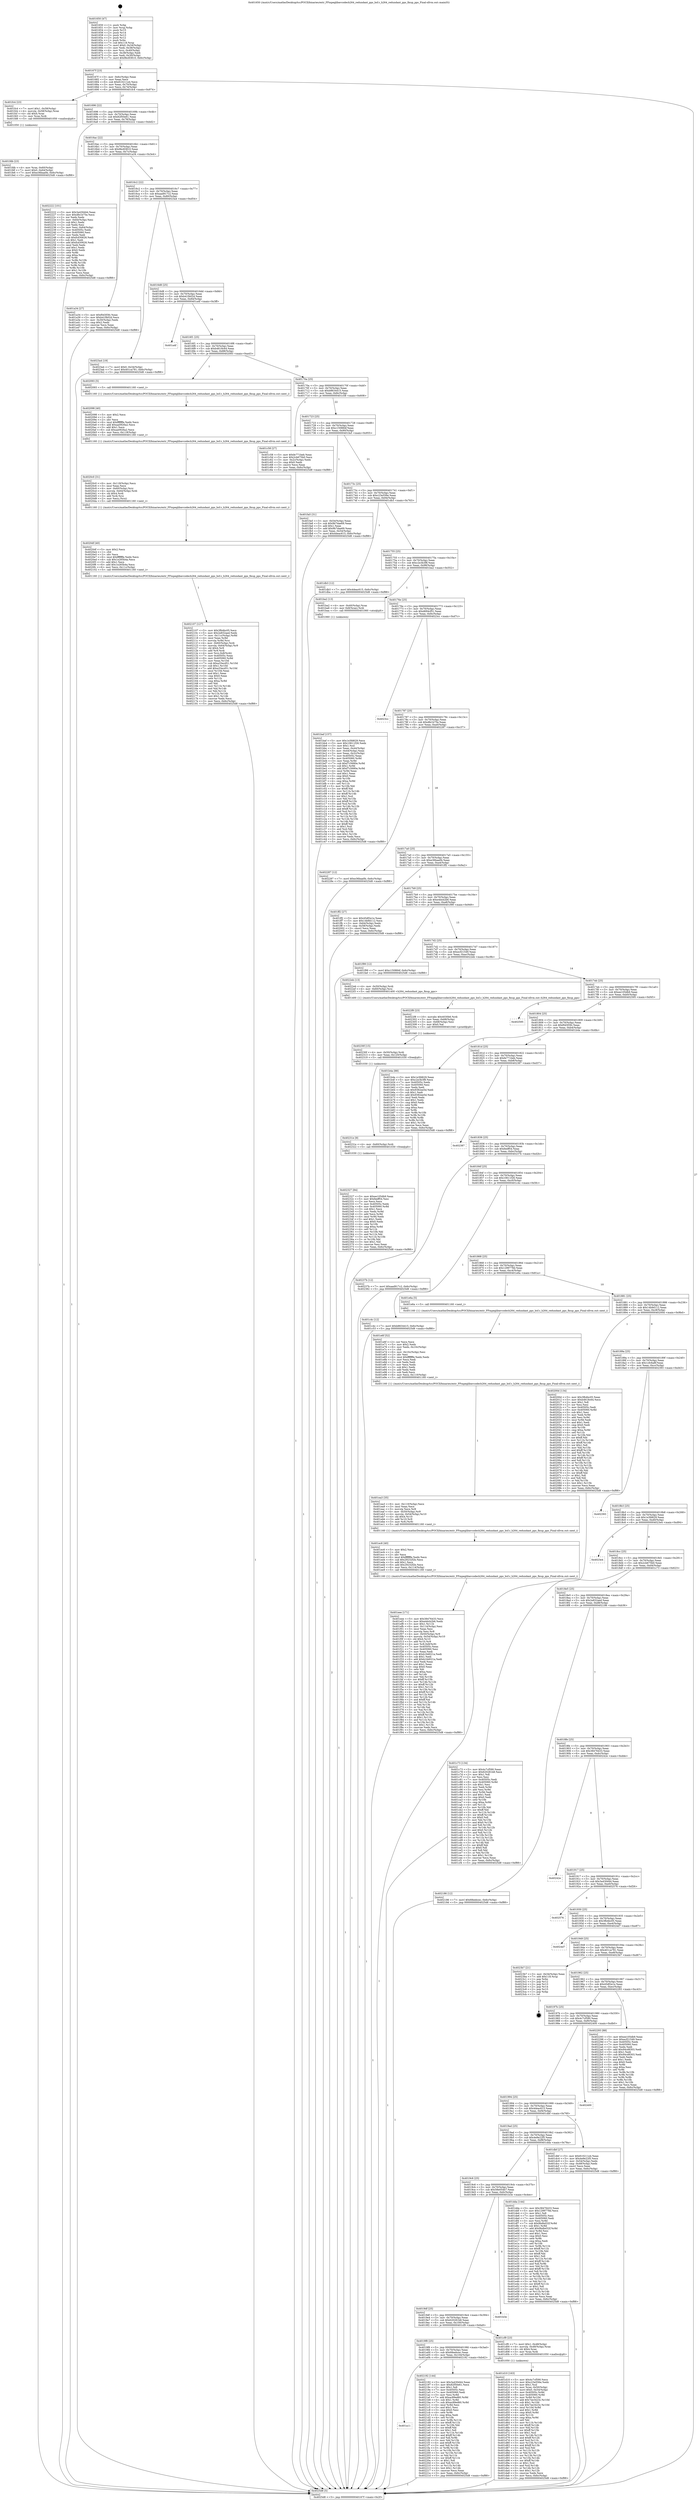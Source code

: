 digraph "0x401650" {
  label = "0x401650 (/mnt/c/Users/mathe/Desktop/tcc/POCII/binaries/extr_FFmpeglibavcodech264_redundant_pps_bsf.c_h264_redundant_pps_fixup_pps_Final-ollvm.out::main(0))"
  labelloc = "t"
  node[shape=record]

  Entry [label="",width=0.3,height=0.3,shape=circle,fillcolor=black,style=filled]
  "0x40167f" [label="{
     0x40167f [23]\l
     | [instrs]\l
     &nbsp;&nbsp;0x40167f \<+3\>: mov -0x6c(%rbp),%eax\l
     &nbsp;&nbsp;0x401682 \<+2\>: mov %eax,%ecx\l
     &nbsp;&nbsp;0x401684 \<+6\>: sub $0x810211e4,%ecx\l
     &nbsp;&nbsp;0x40168a \<+3\>: mov %eax,-0x70(%rbp)\l
     &nbsp;&nbsp;0x40168d \<+3\>: mov %ecx,-0x74(%rbp)\l
     &nbsp;&nbsp;0x401690 \<+6\>: je 0000000000401fc4 \<main+0x974\>\l
  }"]
  "0x401fc4" [label="{
     0x401fc4 [23]\l
     | [instrs]\l
     &nbsp;&nbsp;0x401fc4 \<+7\>: movl $0x1,-0x58(%rbp)\l
     &nbsp;&nbsp;0x401fcb \<+4\>: movslq -0x58(%rbp),%rax\l
     &nbsp;&nbsp;0x401fcf \<+4\>: shl $0x4,%rax\l
     &nbsp;&nbsp;0x401fd3 \<+3\>: mov %rax,%rdi\l
     &nbsp;&nbsp;0x401fd6 \<+5\>: call 0000000000401050 \<malloc@plt\>\l
     | [calls]\l
     &nbsp;&nbsp;0x401050 \{1\} (unknown)\l
  }"]
  "0x401696" [label="{
     0x401696 [22]\l
     | [instrs]\l
     &nbsp;&nbsp;0x401696 \<+5\>: jmp 000000000040169b \<main+0x4b\>\l
     &nbsp;&nbsp;0x40169b \<+3\>: mov -0x70(%rbp),%eax\l
     &nbsp;&nbsp;0x40169e \<+5\>: sub $0x82f50e61,%eax\l
     &nbsp;&nbsp;0x4016a3 \<+3\>: mov %eax,-0x78(%rbp)\l
     &nbsp;&nbsp;0x4016a6 \<+6\>: je 0000000000402222 \<main+0xbd2\>\l
  }"]
  Exit [label="",width=0.3,height=0.3,shape=circle,fillcolor=black,style=filled,peripheries=2]
  "0x402222" [label="{
     0x402222 [101]\l
     | [instrs]\l
     &nbsp;&nbsp;0x402222 \<+5\>: mov $0x3a430d44,%eax\l
     &nbsp;&nbsp;0x402227 \<+5\>: mov $0xdfe1b75e,%ecx\l
     &nbsp;&nbsp;0x40222c \<+2\>: xor %edx,%edx\l
     &nbsp;&nbsp;0x40222e \<+3\>: mov -0x64(%rbp),%esi\l
     &nbsp;&nbsp;0x402231 \<+3\>: sub $0x1,%edx\l
     &nbsp;&nbsp;0x402234 \<+2\>: sub %edx,%esi\l
     &nbsp;&nbsp;0x402236 \<+3\>: mov %esi,-0x64(%rbp)\l
     &nbsp;&nbsp;0x402239 \<+7\>: mov 0x40505c,%edx\l
     &nbsp;&nbsp;0x402240 \<+7\>: mov 0x405060,%esi\l
     &nbsp;&nbsp;0x402247 \<+2\>: mov %edx,%edi\l
     &nbsp;&nbsp;0x402249 \<+6\>: sub $0xfcd30626,%edi\l
     &nbsp;&nbsp;0x40224f \<+3\>: sub $0x1,%edi\l
     &nbsp;&nbsp;0x402252 \<+6\>: add $0xfcd30626,%edi\l
     &nbsp;&nbsp;0x402258 \<+3\>: imul %edi,%edx\l
     &nbsp;&nbsp;0x40225b \<+3\>: and $0x1,%edx\l
     &nbsp;&nbsp;0x40225e \<+3\>: cmp $0x0,%edx\l
     &nbsp;&nbsp;0x402261 \<+4\>: sete %r8b\l
     &nbsp;&nbsp;0x402265 \<+3\>: cmp $0xa,%esi\l
     &nbsp;&nbsp;0x402268 \<+4\>: setl %r9b\l
     &nbsp;&nbsp;0x40226c \<+3\>: mov %r8b,%r10b\l
     &nbsp;&nbsp;0x40226f \<+3\>: and %r9b,%r10b\l
     &nbsp;&nbsp;0x402272 \<+3\>: xor %r9b,%r8b\l
     &nbsp;&nbsp;0x402275 \<+3\>: or %r8b,%r10b\l
     &nbsp;&nbsp;0x402278 \<+4\>: test $0x1,%r10b\l
     &nbsp;&nbsp;0x40227c \<+3\>: cmovne %ecx,%eax\l
     &nbsp;&nbsp;0x40227f \<+3\>: mov %eax,-0x6c(%rbp)\l
     &nbsp;&nbsp;0x402282 \<+5\>: jmp 00000000004025d8 \<main+0xf88\>\l
  }"]
  "0x4016ac" [label="{
     0x4016ac [22]\l
     | [instrs]\l
     &nbsp;&nbsp;0x4016ac \<+5\>: jmp 00000000004016b1 \<main+0x61\>\l
     &nbsp;&nbsp;0x4016b1 \<+3\>: mov -0x70(%rbp),%eax\l
     &nbsp;&nbsp;0x4016b4 \<+5\>: sub $0x9bc83810,%eax\l
     &nbsp;&nbsp;0x4016b9 \<+3\>: mov %eax,-0x7c(%rbp)\l
     &nbsp;&nbsp;0x4016bc \<+6\>: je 0000000000401a34 \<main+0x3e4\>\l
  }"]
  "0x402327" [label="{
     0x402327 [84]\l
     | [instrs]\l
     &nbsp;&nbsp;0x402327 \<+5\>: mov $0xee105db9,%eax\l
     &nbsp;&nbsp;0x40232c \<+5\>: mov $0xfeeff54,%esi\l
     &nbsp;&nbsp;0x402331 \<+2\>: xor %ecx,%ecx\l
     &nbsp;&nbsp;0x402333 \<+7\>: mov 0x40505c,%edx\l
     &nbsp;&nbsp;0x40233a \<+8\>: mov 0x405060,%r8d\l
     &nbsp;&nbsp;0x402342 \<+3\>: sub $0x1,%ecx\l
     &nbsp;&nbsp;0x402345 \<+3\>: mov %edx,%r9d\l
     &nbsp;&nbsp;0x402348 \<+3\>: add %ecx,%r9d\l
     &nbsp;&nbsp;0x40234b \<+4\>: imul %r9d,%edx\l
     &nbsp;&nbsp;0x40234f \<+3\>: and $0x1,%edx\l
     &nbsp;&nbsp;0x402352 \<+3\>: cmp $0x0,%edx\l
     &nbsp;&nbsp;0x402355 \<+4\>: sete %r10b\l
     &nbsp;&nbsp;0x402359 \<+4\>: cmp $0xa,%r8d\l
     &nbsp;&nbsp;0x40235d \<+4\>: setl %r11b\l
     &nbsp;&nbsp;0x402361 \<+3\>: mov %r10b,%bl\l
     &nbsp;&nbsp;0x402364 \<+3\>: and %r11b,%bl\l
     &nbsp;&nbsp;0x402367 \<+3\>: xor %r11b,%r10b\l
     &nbsp;&nbsp;0x40236a \<+3\>: or %r10b,%bl\l
     &nbsp;&nbsp;0x40236d \<+3\>: test $0x1,%bl\l
     &nbsp;&nbsp;0x402370 \<+3\>: cmovne %esi,%eax\l
     &nbsp;&nbsp;0x402373 \<+3\>: mov %eax,-0x6c(%rbp)\l
     &nbsp;&nbsp;0x402376 \<+5\>: jmp 00000000004025d8 \<main+0xf88\>\l
  }"]
  "0x401a34" [label="{
     0x401a34 [27]\l
     | [instrs]\l
     &nbsp;&nbsp;0x401a34 \<+5\>: mov $0xf0d3f3fc,%eax\l
     &nbsp;&nbsp;0x401a39 \<+5\>: mov $0xb41fb02d,%ecx\l
     &nbsp;&nbsp;0x401a3e \<+3\>: mov -0x30(%rbp),%edx\l
     &nbsp;&nbsp;0x401a41 \<+3\>: cmp $0x2,%edx\l
     &nbsp;&nbsp;0x401a44 \<+3\>: cmovne %ecx,%eax\l
     &nbsp;&nbsp;0x401a47 \<+3\>: mov %eax,-0x6c(%rbp)\l
     &nbsp;&nbsp;0x401a4a \<+5\>: jmp 00000000004025d8 \<main+0xf88\>\l
  }"]
  "0x4016c2" [label="{
     0x4016c2 [22]\l
     | [instrs]\l
     &nbsp;&nbsp;0x4016c2 \<+5\>: jmp 00000000004016c7 \<main+0x77\>\l
     &nbsp;&nbsp;0x4016c7 \<+3\>: mov -0x70(%rbp),%eax\l
     &nbsp;&nbsp;0x4016ca \<+5\>: sub $0xaad917c2,%eax\l
     &nbsp;&nbsp;0x4016cf \<+3\>: mov %eax,-0x80(%rbp)\l
     &nbsp;&nbsp;0x4016d2 \<+6\>: je 00000000004023a4 \<main+0xd54\>\l
  }"]
  "0x4025d8" [label="{
     0x4025d8 [5]\l
     | [instrs]\l
     &nbsp;&nbsp;0x4025d8 \<+5\>: jmp 000000000040167f \<main+0x2f\>\l
  }"]
  "0x401650" [label="{
     0x401650 [47]\l
     | [instrs]\l
     &nbsp;&nbsp;0x401650 \<+1\>: push %rbp\l
     &nbsp;&nbsp;0x401651 \<+3\>: mov %rsp,%rbp\l
     &nbsp;&nbsp;0x401654 \<+2\>: push %r15\l
     &nbsp;&nbsp;0x401656 \<+2\>: push %r14\l
     &nbsp;&nbsp;0x401658 \<+2\>: push %r13\l
     &nbsp;&nbsp;0x40165a \<+2\>: push %r12\l
     &nbsp;&nbsp;0x40165c \<+1\>: push %rbx\l
     &nbsp;&nbsp;0x40165d \<+7\>: sub $0x118,%rsp\l
     &nbsp;&nbsp;0x401664 \<+7\>: movl $0x0,-0x34(%rbp)\l
     &nbsp;&nbsp;0x40166b \<+3\>: mov %edi,-0x38(%rbp)\l
     &nbsp;&nbsp;0x40166e \<+4\>: mov %rsi,-0x40(%rbp)\l
     &nbsp;&nbsp;0x401672 \<+3\>: mov -0x38(%rbp),%edi\l
     &nbsp;&nbsp;0x401675 \<+3\>: mov %edi,-0x30(%rbp)\l
     &nbsp;&nbsp;0x401678 \<+7\>: movl $0x9bc83810,-0x6c(%rbp)\l
  }"]
  "0x40231e" [label="{
     0x40231e [9]\l
     | [instrs]\l
     &nbsp;&nbsp;0x40231e \<+4\>: mov -0x60(%rbp),%rdi\l
     &nbsp;&nbsp;0x402322 \<+5\>: call 0000000000401030 \<free@plt\>\l
     | [calls]\l
     &nbsp;&nbsp;0x401030 \{1\} (unknown)\l
  }"]
  "0x4023a4" [label="{
     0x4023a4 [19]\l
     | [instrs]\l
     &nbsp;&nbsp;0x4023a4 \<+7\>: movl $0x0,-0x34(%rbp)\l
     &nbsp;&nbsp;0x4023ab \<+7\>: movl $0x401ca781,-0x6c(%rbp)\l
     &nbsp;&nbsp;0x4023b2 \<+5\>: jmp 00000000004025d8 \<main+0xf88\>\l
  }"]
  "0x4016d8" [label="{
     0x4016d8 [25]\l
     | [instrs]\l
     &nbsp;&nbsp;0x4016d8 \<+5\>: jmp 00000000004016dd \<main+0x8d\>\l
     &nbsp;&nbsp;0x4016dd \<+3\>: mov -0x70(%rbp),%eax\l
     &nbsp;&nbsp;0x4016e0 \<+5\>: sub $0xb41fb02d,%eax\l
     &nbsp;&nbsp;0x4016e5 \<+6\>: mov %eax,-0x84(%rbp)\l
     &nbsp;&nbsp;0x4016eb \<+6\>: je 0000000000401a4f \<main+0x3ff\>\l
  }"]
  "0x40230f" [label="{
     0x40230f [15]\l
     | [instrs]\l
     &nbsp;&nbsp;0x40230f \<+4\>: mov -0x50(%rbp),%rdi\l
     &nbsp;&nbsp;0x402313 \<+6\>: mov %eax,-0x120(%rbp)\l
     &nbsp;&nbsp;0x402319 \<+5\>: call 0000000000401030 \<free@plt\>\l
     | [calls]\l
     &nbsp;&nbsp;0x401030 \{1\} (unknown)\l
  }"]
  "0x401a4f" [label="{
     0x401a4f\l
  }", style=dashed]
  "0x4016f1" [label="{
     0x4016f1 [25]\l
     | [instrs]\l
     &nbsp;&nbsp;0x4016f1 \<+5\>: jmp 00000000004016f6 \<main+0xa6\>\l
     &nbsp;&nbsp;0x4016f6 \<+3\>: mov -0x70(%rbp),%eax\l
     &nbsp;&nbsp;0x4016f9 \<+5\>: sub $0xb4618c64,%eax\l
     &nbsp;&nbsp;0x4016fe \<+6\>: mov %eax,-0x88(%rbp)\l
     &nbsp;&nbsp;0x401704 \<+6\>: je 0000000000402093 \<main+0xa43\>\l
  }"]
  "0x4022f8" [label="{
     0x4022f8 [23]\l
     | [instrs]\l
     &nbsp;&nbsp;0x4022f8 \<+10\>: movabs $0x4030b6,%rdi\l
     &nbsp;&nbsp;0x402302 \<+3\>: mov %eax,-0x68(%rbp)\l
     &nbsp;&nbsp;0x402305 \<+3\>: mov -0x68(%rbp),%esi\l
     &nbsp;&nbsp;0x402308 \<+2\>: mov $0x0,%al\l
     &nbsp;&nbsp;0x40230a \<+5\>: call 0000000000401040 \<printf@plt\>\l
     | [calls]\l
     &nbsp;&nbsp;0x401040 \{1\} (unknown)\l
  }"]
  "0x402093" [label="{
     0x402093 [5]\l
     | [instrs]\l
     &nbsp;&nbsp;0x402093 \<+5\>: call 0000000000401160 \<next_i\>\l
     | [calls]\l
     &nbsp;&nbsp;0x401160 \{1\} (/mnt/c/Users/mathe/Desktop/tcc/POCII/binaries/extr_FFmpeglibavcodech264_redundant_pps_bsf.c_h264_redundant_pps_fixup_pps_Final-ollvm.out::next_i)\l
  }"]
  "0x40170a" [label="{
     0x40170a [25]\l
     | [instrs]\l
     &nbsp;&nbsp;0x40170a \<+5\>: jmp 000000000040170f \<main+0xbf\>\l
     &nbsp;&nbsp;0x40170f \<+3\>: mov -0x70(%rbp),%eax\l
     &nbsp;&nbsp;0x401712 \<+5\>: sub $0xb8634415,%eax\l
     &nbsp;&nbsp;0x401717 \<+6\>: mov %eax,-0x8c(%rbp)\l
     &nbsp;&nbsp;0x40171d \<+6\>: je 0000000000401c58 \<main+0x608\>\l
  }"]
  "0x401a11" [label="{
     0x401a11\l
  }", style=dashed]
  "0x401c58" [label="{
     0x401c58 [27]\l
     | [instrs]\l
     &nbsp;&nbsp;0x401c58 \<+5\>: mov $0xfe771beb,%eax\l
     &nbsp;&nbsp;0x401c5d \<+5\>: mov $0x2cb675b0,%ecx\l
     &nbsp;&nbsp;0x401c62 \<+3\>: mov -0x2c(%rbp),%edx\l
     &nbsp;&nbsp;0x401c65 \<+3\>: cmp $0x0,%edx\l
     &nbsp;&nbsp;0x401c68 \<+3\>: cmove %ecx,%eax\l
     &nbsp;&nbsp;0x401c6b \<+3\>: mov %eax,-0x6c(%rbp)\l
     &nbsp;&nbsp;0x401c6e \<+5\>: jmp 00000000004025d8 \<main+0xf88\>\l
  }"]
  "0x401723" [label="{
     0x401723 [25]\l
     | [instrs]\l
     &nbsp;&nbsp;0x401723 \<+5\>: jmp 0000000000401728 \<main+0xd8\>\l
     &nbsp;&nbsp;0x401728 \<+3\>: mov -0x70(%rbp),%eax\l
     &nbsp;&nbsp;0x40172b \<+5\>: sub $0xc150884f,%eax\l
     &nbsp;&nbsp;0x401730 \<+6\>: mov %eax,-0x90(%rbp)\l
     &nbsp;&nbsp;0x401736 \<+6\>: je 0000000000401fa5 \<main+0x955\>\l
  }"]
  "0x402192" [label="{
     0x402192 [144]\l
     | [instrs]\l
     &nbsp;&nbsp;0x402192 \<+5\>: mov $0x3a430d44,%eax\l
     &nbsp;&nbsp;0x402197 \<+5\>: mov $0x82f50e61,%ecx\l
     &nbsp;&nbsp;0x40219c \<+2\>: mov $0x1,%dl\l
     &nbsp;&nbsp;0x40219e \<+7\>: mov 0x40505c,%esi\l
     &nbsp;&nbsp;0x4021a5 \<+7\>: mov 0x405060,%edi\l
     &nbsp;&nbsp;0x4021ac \<+3\>: mov %esi,%r8d\l
     &nbsp;&nbsp;0x4021af \<+7\>: add $0xac89ed60,%r8d\l
     &nbsp;&nbsp;0x4021b6 \<+4\>: sub $0x1,%r8d\l
     &nbsp;&nbsp;0x4021ba \<+7\>: sub $0xac89ed60,%r8d\l
     &nbsp;&nbsp;0x4021c1 \<+4\>: imul %r8d,%esi\l
     &nbsp;&nbsp;0x4021c5 \<+3\>: and $0x1,%esi\l
     &nbsp;&nbsp;0x4021c8 \<+3\>: cmp $0x0,%esi\l
     &nbsp;&nbsp;0x4021cb \<+4\>: sete %r9b\l
     &nbsp;&nbsp;0x4021cf \<+3\>: cmp $0xa,%edi\l
     &nbsp;&nbsp;0x4021d2 \<+4\>: setl %r10b\l
     &nbsp;&nbsp;0x4021d6 \<+3\>: mov %r9b,%r11b\l
     &nbsp;&nbsp;0x4021d9 \<+4\>: xor $0xff,%r11b\l
     &nbsp;&nbsp;0x4021dd \<+3\>: mov %r10b,%bl\l
     &nbsp;&nbsp;0x4021e0 \<+3\>: xor $0xff,%bl\l
     &nbsp;&nbsp;0x4021e3 \<+3\>: xor $0x1,%dl\l
     &nbsp;&nbsp;0x4021e6 \<+3\>: mov %r11b,%r14b\l
     &nbsp;&nbsp;0x4021e9 \<+4\>: and $0xff,%r14b\l
     &nbsp;&nbsp;0x4021ed \<+3\>: and %dl,%r9b\l
     &nbsp;&nbsp;0x4021f0 \<+3\>: mov %bl,%r15b\l
     &nbsp;&nbsp;0x4021f3 \<+4\>: and $0xff,%r15b\l
     &nbsp;&nbsp;0x4021f7 \<+3\>: and %dl,%r10b\l
     &nbsp;&nbsp;0x4021fa \<+3\>: or %r9b,%r14b\l
     &nbsp;&nbsp;0x4021fd \<+3\>: or %r10b,%r15b\l
     &nbsp;&nbsp;0x402200 \<+3\>: xor %r15b,%r14b\l
     &nbsp;&nbsp;0x402203 \<+3\>: or %bl,%r11b\l
     &nbsp;&nbsp;0x402206 \<+4\>: xor $0xff,%r11b\l
     &nbsp;&nbsp;0x40220a \<+3\>: or $0x1,%dl\l
     &nbsp;&nbsp;0x40220d \<+3\>: and %dl,%r11b\l
     &nbsp;&nbsp;0x402210 \<+3\>: or %r11b,%r14b\l
     &nbsp;&nbsp;0x402213 \<+4\>: test $0x1,%r14b\l
     &nbsp;&nbsp;0x402217 \<+3\>: cmovne %ecx,%eax\l
     &nbsp;&nbsp;0x40221a \<+3\>: mov %eax,-0x6c(%rbp)\l
     &nbsp;&nbsp;0x40221d \<+5\>: jmp 00000000004025d8 \<main+0xf88\>\l
  }"]
  "0x401fa5" [label="{
     0x401fa5 [31]\l
     | [instrs]\l
     &nbsp;&nbsp;0x401fa5 \<+3\>: mov -0x54(%rbp),%eax\l
     &nbsp;&nbsp;0x401fa8 \<+5\>: sub $0x9b7dae69,%eax\l
     &nbsp;&nbsp;0x401fad \<+3\>: add $0x1,%eax\l
     &nbsp;&nbsp;0x401fb0 \<+5\>: add $0x9b7dae69,%eax\l
     &nbsp;&nbsp;0x401fb5 \<+3\>: mov %eax,-0x54(%rbp)\l
     &nbsp;&nbsp;0x401fb8 \<+7\>: movl $0x4deac615,-0x6c(%rbp)\l
     &nbsp;&nbsp;0x401fbf \<+5\>: jmp 00000000004025d8 \<main+0xf88\>\l
  }"]
  "0x40173c" [label="{
     0x40173c [25]\l
     | [instrs]\l
     &nbsp;&nbsp;0x40173c \<+5\>: jmp 0000000000401741 \<main+0xf1\>\l
     &nbsp;&nbsp;0x401741 \<+3\>: mov -0x70(%rbp),%eax\l
     &nbsp;&nbsp;0x401744 \<+5\>: sub $0xc23e556e,%eax\l
     &nbsp;&nbsp;0x401749 \<+6\>: mov %eax,-0x94(%rbp)\l
     &nbsp;&nbsp;0x40174f \<+6\>: je 0000000000401db3 \<main+0x763\>\l
  }"]
  "0x402107" [label="{
     0x402107 [127]\l
     | [instrs]\l
     &nbsp;&nbsp;0x402107 \<+5\>: mov $0x3fb4bc05,%ecx\l
     &nbsp;&nbsp;0x40210c \<+5\>: mov $0x2e832aed,%edx\l
     &nbsp;&nbsp;0x402111 \<+7\>: mov -0x11c(%rbp),%r8d\l
     &nbsp;&nbsp;0x402118 \<+4\>: imul %eax,%r8d\l
     &nbsp;&nbsp;0x40211c \<+3\>: movslq %r8d,%rsi\l
     &nbsp;&nbsp;0x40211f \<+4\>: mov -0x60(%rbp),%rdi\l
     &nbsp;&nbsp;0x402123 \<+4\>: movslq -0x64(%rbp),%r9\l
     &nbsp;&nbsp;0x402127 \<+4\>: shl $0x4,%r9\l
     &nbsp;&nbsp;0x40212b \<+3\>: add %r9,%rdi\l
     &nbsp;&nbsp;0x40212e \<+4\>: mov %rsi,0x8(%rdi)\l
     &nbsp;&nbsp;0x402132 \<+7\>: mov 0x40505c,%eax\l
     &nbsp;&nbsp;0x402139 \<+8\>: mov 0x405060,%r8d\l
     &nbsp;&nbsp;0x402141 \<+3\>: mov %eax,%r10d\l
     &nbsp;&nbsp;0x402144 \<+7\>: sub $0xa33ecd51,%r10d\l
     &nbsp;&nbsp;0x40214b \<+4\>: sub $0x1,%r10d\l
     &nbsp;&nbsp;0x40214f \<+7\>: add $0xa33ecd51,%r10d\l
     &nbsp;&nbsp;0x402156 \<+4\>: imul %r10d,%eax\l
     &nbsp;&nbsp;0x40215a \<+3\>: and $0x1,%eax\l
     &nbsp;&nbsp;0x40215d \<+3\>: cmp $0x0,%eax\l
     &nbsp;&nbsp;0x402160 \<+4\>: sete %r11b\l
     &nbsp;&nbsp;0x402164 \<+4\>: cmp $0xa,%r8d\l
     &nbsp;&nbsp;0x402168 \<+3\>: setl %bl\l
     &nbsp;&nbsp;0x40216b \<+3\>: mov %r11b,%r14b\l
     &nbsp;&nbsp;0x40216e \<+3\>: and %bl,%r14b\l
     &nbsp;&nbsp;0x402171 \<+3\>: xor %bl,%r11b\l
     &nbsp;&nbsp;0x402174 \<+3\>: or %r11b,%r14b\l
     &nbsp;&nbsp;0x402177 \<+4\>: test $0x1,%r14b\l
     &nbsp;&nbsp;0x40217b \<+3\>: cmovne %edx,%ecx\l
     &nbsp;&nbsp;0x40217e \<+3\>: mov %ecx,-0x6c(%rbp)\l
     &nbsp;&nbsp;0x402181 \<+5\>: jmp 00000000004025d8 \<main+0xf88\>\l
  }"]
  "0x401db3" [label="{
     0x401db3 [12]\l
     | [instrs]\l
     &nbsp;&nbsp;0x401db3 \<+7\>: movl $0x4deac615,-0x6c(%rbp)\l
     &nbsp;&nbsp;0x401dba \<+5\>: jmp 00000000004025d8 \<main+0xf88\>\l
  }"]
  "0x401755" [label="{
     0x401755 [25]\l
     | [instrs]\l
     &nbsp;&nbsp;0x401755 \<+5\>: jmp 000000000040175a \<main+0x10a\>\l
     &nbsp;&nbsp;0x40175a \<+3\>: mov -0x70(%rbp),%eax\l
     &nbsp;&nbsp;0x40175d \<+5\>: sub $0xc2e3b3f8,%eax\l
     &nbsp;&nbsp;0x401762 \<+6\>: mov %eax,-0x98(%rbp)\l
     &nbsp;&nbsp;0x401768 \<+6\>: je 0000000000401ba2 \<main+0x552\>\l
  }"]
  "0x4020df" [label="{
     0x4020df [40]\l
     | [instrs]\l
     &nbsp;&nbsp;0x4020df \<+5\>: mov $0x2,%ecx\l
     &nbsp;&nbsp;0x4020e4 \<+1\>: cltd\l
     &nbsp;&nbsp;0x4020e5 \<+2\>: idiv %ecx\l
     &nbsp;&nbsp;0x4020e7 \<+6\>: imul $0xfffffffe,%edx,%ecx\l
     &nbsp;&nbsp;0x4020ed \<+6\>: sub $0x1e265b4a,%ecx\l
     &nbsp;&nbsp;0x4020f3 \<+3\>: add $0x1,%ecx\l
     &nbsp;&nbsp;0x4020f6 \<+6\>: add $0x1e265b4a,%ecx\l
     &nbsp;&nbsp;0x4020fc \<+6\>: mov %ecx,-0x11c(%rbp)\l
     &nbsp;&nbsp;0x402102 \<+5\>: call 0000000000401160 \<next_i\>\l
     | [calls]\l
     &nbsp;&nbsp;0x401160 \{1\} (/mnt/c/Users/mathe/Desktop/tcc/POCII/binaries/extr_FFmpeglibavcodech264_redundant_pps_bsf.c_h264_redundant_pps_fixup_pps_Final-ollvm.out::next_i)\l
  }"]
  "0x401ba2" [label="{
     0x401ba2 [13]\l
     | [instrs]\l
     &nbsp;&nbsp;0x401ba2 \<+4\>: mov -0x40(%rbp),%rax\l
     &nbsp;&nbsp;0x401ba6 \<+4\>: mov 0x8(%rax),%rdi\l
     &nbsp;&nbsp;0x401baa \<+5\>: call 0000000000401060 \<atoi@plt\>\l
     | [calls]\l
     &nbsp;&nbsp;0x401060 \{1\} (unknown)\l
  }"]
  "0x40176e" [label="{
     0x40176e [25]\l
     | [instrs]\l
     &nbsp;&nbsp;0x40176e \<+5\>: jmp 0000000000401773 \<main+0x123\>\l
     &nbsp;&nbsp;0x401773 \<+3\>: mov -0x70(%rbp),%eax\l
     &nbsp;&nbsp;0x401776 \<+5\>: sub $0xd694cf51,%eax\l
     &nbsp;&nbsp;0x40177b \<+6\>: mov %eax,-0x9c(%rbp)\l
     &nbsp;&nbsp;0x401781 \<+6\>: je 00000000004023cc \<main+0xd7c\>\l
  }"]
  "0x4020c0" [label="{
     0x4020c0 [31]\l
     | [instrs]\l
     &nbsp;&nbsp;0x4020c0 \<+6\>: mov -0x118(%rbp),%ecx\l
     &nbsp;&nbsp;0x4020c6 \<+3\>: imul %eax,%ecx\l
     &nbsp;&nbsp;0x4020c9 \<+4\>: mov -0x60(%rbp),%rsi\l
     &nbsp;&nbsp;0x4020cd \<+4\>: movslq -0x64(%rbp),%rdi\l
     &nbsp;&nbsp;0x4020d1 \<+4\>: shl $0x4,%rdi\l
     &nbsp;&nbsp;0x4020d5 \<+3\>: add %rdi,%rsi\l
     &nbsp;&nbsp;0x4020d8 \<+2\>: mov %ecx,(%rsi)\l
     &nbsp;&nbsp;0x4020da \<+5\>: call 0000000000401160 \<next_i\>\l
     | [calls]\l
     &nbsp;&nbsp;0x401160 \{1\} (/mnt/c/Users/mathe/Desktop/tcc/POCII/binaries/extr_FFmpeglibavcodech264_redundant_pps_bsf.c_h264_redundant_pps_fixup_pps_Final-ollvm.out::next_i)\l
  }"]
  "0x4023cc" [label="{
     0x4023cc\l
  }", style=dashed]
  "0x401787" [label="{
     0x401787 [25]\l
     | [instrs]\l
     &nbsp;&nbsp;0x401787 \<+5\>: jmp 000000000040178c \<main+0x13c\>\l
     &nbsp;&nbsp;0x40178c \<+3\>: mov -0x70(%rbp),%eax\l
     &nbsp;&nbsp;0x40178f \<+5\>: sub $0xdfe1b75e,%eax\l
     &nbsp;&nbsp;0x401794 \<+6\>: mov %eax,-0xa0(%rbp)\l
     &nbsp;&nbsp;0x40179a \<+6\>: je 0000000000402287 \<main+0xc37\>\l
  }"]
  "0x402098" [label="{
     0x402098 [40]\l
     | [instrs]\l
     &nbsp;&nbsp;0x402098 \<+5\>: mov $0x2,%ecx\l
     &nbsp;&nbsp;0x40209d \<+1\>: cltd\l
     &nbsp;&nbsp;0x40209e \<+2\>: idiv %ecx\l
     &nbsp;&nbsp;0x4020a0 \<+6\>: imul $0xfffffffe,%edx,%ecx\l
     &nbsp;&nbsp;0x4020a6 \<+6\>: add $0xaa0926a2,%ecx\l
     &nbsp;&nbsp;0x4020ac \<+3\>: add $0x1,%ecx\l
     &nbsp;&nbsp;0x4020af \<+6\>: sub $0xaa0926a2,%ecx\l
     &nbsp;&nbsp;0x4020b5 \<+6\>: mov %ecx,-0x118(%rbp)\l
     &nbsp;&nbsp;0x4020bb \<+5\>: call 0000000000401160 \<next_i\>\l
     | [calls]\l
     &nbsp;&nbsp;0x401160 \{1\} (/mnt/c/Users/mathe/Desktop/tcc/POCII/binaries/extr_FFmpeglibavcodech264_redundant_pps_bsf.c_h264_redundant_pps_fixup_pps_Final-ollvm.out::next_i)\l
  }"]
  "0x402287" [label="{
     0x402287 [12]\l
     | [instrs]\l
     &nbsp;&nbsp;0x402287 \<+7\>: movl $0xe36baa0b,-0x6c(%rbp)\l
     &nbsp;&nbsp;0x40228e \<+5\>: jmp 00000000004025d8 \<main+0xf88\>\l
  }"]
  "0x4017a0" [label="{
     0x4017a0 [25]\l
     | [instrs]\l
     &nbsp;&nbsp;0x4017a0 \<+5\>: jmp 00000000004017a5 \<main+0x155\>\l
     &nbsp;&nbsp;0x4017a5 \<+3\>: mov -0x70(%rbp),%eax\l
     &nbsp;&nbsp;0x4017a8 \<+5\>: sub $0xe36baa0b,%eax\l
     &nbsp;&nbsp;0x4017ad \<+6\>: mov %eax,-0xa4(%rbp)\l
     &nbsp;&nbsp;0x4017b3 \<+6\>: je 0000000000401ff2 \<main+0x9a2\>\l
  }"]
  "0x401fdb" [label="{
     0x401fdb [23]\l
     | [instrs]\l
     &nbsp;&nbsp;0x401fdb \<+4\>: mov %rax,-0x60(%rbp)\l
     &nbsp;&nbsp;0x401fdf \<+7\>: movl $0x0,-0x64(%rbp)\l
     &nbsp;&nbsp;0x401fe6 \<+7\>: movl $0xe36baa0b,-0x6c(%rbp)\l
     &nbsp;&nbsp;0x401fed \<+5\>: jmp 00000000004025d8 \<main+0xf88\>\l
  }"]
  "0x401ff2" [label="{
     0x401ff2 [27]\l
     | [instrs]\l
     &nbsp;&nbsp;0x401ff2 \<+5\>: mov $0x45df2e1e,%eax\l
     &nbsp;&nbsp;0x401ff7 \<+5\>: mov $0x14b9d112,%ecx\l
     &nbsp;&nbsp;0x401ffc \<+3\>: mov -0x64(%rbp),%edx\l
     &nbsp;&nbsp;0x401fff \<+3\>: cmp -0x58(%rbp),%edx\l
     &nbsp;&nbsp;0x402002 \<+3\>: cmovl %ecx,%eax\l
     &nbsp;&nbsp;0x402005 \<+3\>: mov %eax,-0x6c(%rbp)\l
     &nbsp;&nbsp;0x402008 \<+5\>: jmp 00000000004025d8 \<main+0xf88\>\l
  }"]
  "0x4017b9" [label="{
     0x4017b9 [25]\l
     | [instrs]\l
     &nbsp;&nbsp;0x4017b9 \<+5\>: jmp 00000000004017be \<main+0x16e\>\l
     &nbsp;&nbsp;0x4017be \<+3\>: mov -0x70(%rbp),%eax\l
     &nbsp;&nbsp;0x4017c1 \<+5\>: sub $0xe4dcb2b6,%eax\l
     &nbsp;&nbsp;0x4017c6 \<+6\>: mov %eax,-0xa8(%rbp)\l
     &nbsp;&nbsp;0x4017cc \<+6\>: je 0000000000401f99 \<main+0x949\>\l
  }"]
  "0x401eee" [label="{
     0x401eee [171]\l
     | [instrs]\l
     &nbsp;&nbsp;0x401eee \<+5\>: mov $0x38476433,%ecx\l
     &nbsp;&nbsp;0x401ef3 \<+5\>: mov $0xe4dcb2b6,%edx\l
     &nbsp;&nbsp;0x401ef8 \<+3\>: mov $0x1,%r11b\l
     &nbsp;&nbsp;0x401efb \<+6\>: mov -0x114(%rbp),%esi\l
     &nbsp;&nbsp;0x401f01 \<+3\>: imul %eax,%esi\l
     &nbsp;&nbsp;0x401f04 \<+3\>: movslq %esi,%r8\l
     &nbsp;&nbsp;0x401f07 \<+4\>: mov -0x50(%rbp),%r9\l
     &nbsp;&nbsp;0x401f0b \<+4\>: movslq -0x54(%rbp),%r10\l
     &nbsp;&nbsp;0x401f0f \<+4\>: shl $0x4,%r10\l
     &nbsp;&nbsp;0x401f13 \<+3\>: add %r10,%r9\l
     &nbsp;&nbsp;0x401f16 \<+4\>: mov %r8,0x8(%r9)\l
     &nbsp;&nbsp;0x401f1a \<+7\>: mov 0x40505c,%eax\l
     &nbsp;&nbsp;0x401f21 \<+7\>: mov 0x405060,%esi\l
     &nbsp;&nbsp;0x401f28 \<+2\>: mov %eax,%edi\l
     &nbsp;&nbsp;0x401f2a \<+6\>: sub $0xb16d021a,%edi\l
     &nbsp;&nbsp;0x401f30 \<+3\>: sub $0x1,%edi\l
     &nbsp;&nbsp;0x401f33 \<+6\>: add $0xb16d021a,%edi\l
     &nbsp;&nbsp;0x401f39 \<+3\>: imul %edi,%eax\l
     &nbsp;&nbsp;0x401f3c \<+3\>: and $0x1,%eax\l
     &nbsp;&nbsp;0x401f3f \<+3\>: cmp $0x0,%eax\l
     &nbsp;&nbsp;0x401f42 \<+3\>: sete %bl\l
     &nbsp;&nbsp;0x401f45 \<+3\>: cmp $0xa,%esi\l
     &nbsp;&nbsp;0x401f48 \<+4\>: setl %r14b\l
     &nbsp;&nbsp;0x401f4c \<+3\>: mov %bl,%r15b\l
     &nbsp;&nbsp;0x401f4f \<+4\>: xor $0xff,%r15b\l
     &nbsp;&nbsp;0x401f53 \<+3\>: mov %r14b,%r12b\l
     &nbsp;&nbsp;0x401f56 \<+4\>: xor $0xff,%r12b\l
     &nbsp;&nbsp;0x401f5a \<+4\>: xor $0x1,%r11b\l
     &nbsp;&nbsp;0x401f5e \<+3\>: mov %r15b,%r13b\l
     &nbsp;&nbsp;0x401f61 \<+4\>: and $0xff,%r13b\l
     &nbsp;&nbsp;0x401f65 \<+3\>: and %r11b,%bl\l
     &nbsp;&nbsp;0x401f68 \<+3\>: mov %r12b,%al\l
     &nbsp;&nbsp;0x401f6b \<+2\>: and $0xff,%al\l
     &nbsp;&nbsp;0x401f6d \<+3\>: and %r11b,%r14b\l
     &nbsp;&nbsp;0x401f70 \<+3\>: or %bl,%r13b\l
     &nbsp;&nbsp;0x401f73 \<+3\>: or %r14b,%al\l
     &nbsp;&nbsp;0x401f76 \<+3\>: xor %al,%r13b\l
     &nbsp;&nbsp;0x401f79 \<+3\>: or %r12b,%r15b\l
     &nbsp;&nbsp;0x401f7c \<+4\>: xor $0xff,%r15b\l
     &nbsp;&nbsp;0x401f80 \<+4\>: or $0x1,%r11b\l
     &nbsp;&nbsp;0x401f84 \<+3\>: and %r11b,%r15b\l
     &nbsp;&nbsp;0x401f87 \<+3\>: or %r15b,%r13b\l
     &nbsp;&nbsp;0x401f8a \<+4\>: test $0x1,%r13b\l
     &nbsp;&nbsp;0x401f8e \<+3\>: cmovne %edx,%ecx\l
     &nbsp;&nbsp;0x401f91 \<+3\>: mov %ecx,-0x6c(%rbp)\l
     &nbsp;&nbsp;0x401f94 \<+5\>: jmp 00000000004025d8 \<main+0xf88\>\l
  }"]
  "0x401f99" [label="{
     0x401f99 [12]\l
     | [instrs]\l
     &nbsp;&nbsp;0x401f99 \<+7\>: movl $0xc150884f,-0x6c(%rbp)\l
     &nbsp;&nbsp;0x401fa0 \<+5\>: jmp 00000000004025d8 \<main+0xf88\>\l
  }"]
  "0x4017d2" [label="{
     0x4017d2 [25]\l
     | [instrs]\l
     &nbsp;&nbsp;0x4017d2 \<+5\>: jmp 00000000004017d7 \<main+0x187\>\l
     &nbsp;&nbsp;0x4017d7 \<+3\>: mov -0x70(%rbp),%eax\l
     &nbsp;&nbsp;0x4017da \<+5\>: sub $0xecf21549,%eax\l
     &nbsp;&nbsp;0x4017df \<+6\>: mov %eax,-0xac(%rbp)\l
     &nbsp;&nbsp;0x4017e5 \<+6\>: je 00000000004022eb \<main+0xc9b\>\l
  }"]
  "0x401ec6" [label="{
     0x401ec6 [40]\l
     | [instrs]\l
     &nbsp;&nbsp;0x401ec6 \<+5\>: mov $0x2,%ecx\l
     &nbsp;&nbsp;0x401ecb \<+1\>: cltd\l
     &nbsp;&nbsp;0x401ecc \<+2\>: idiv %ecx\l
     &nbsp;&nbsp;0x401ece \<+6\>: imul $0xfffffffe,%edx,%ecx\l
     &nbsp;&nbsp;0x401ed4 \<+6\>: sub $0x29232f2b,%ecx\l
     &nbsp;&nbsp;0x401eda \<+3\>: add $0x1,%ecx\l
     &nbsp;&nbsp;0x401edd \<+6\>: add $0x29232f2b,%ecx\l
     &nbsp;&nbsp;0x401ee3 \<+6\>: mov %ecx,-0x114(%rbp)\l
     &nbsp;&nbsp;0x401ee9 \<+5\>: call 0000000000401160 \<next_i\>\l
     | [calls]\l
     &nbsp;&nbsp;0x401160 \{1\} (/mnt/c/Users/mathe/Desktop/tcc/POCII/binaries/extr_FFmpeglibavcodech264_redundant_pps_bsf.c_h264_redundant_pps_fixup_pps_Final-ollvm.out::next_i)\l
  }"]
  "0x4022eb" [label="{
     0x4022eb [13]\l
     | [instrs]\l
     &nbsp;&nbsp;0x4022eb \<+4\>: mov -0x50(%rbp),%rdi\l
     &nbsp;&nbsp;0x4022ef \<+4\>: mov -0x60(%rbp),%rsi\l
     &nbsp;&nbsp;0x4022f3 \<+5\>: call 0000000000401400 \<h264_redundant_pps_fixup_pps\>\l
     | [calls]\l
     &nbsp;&nbsp;0x401400 \{1\} (/mnt/c/Users/mathe/Desktop/tcc/POCII/binaries/extr_FFmpeglibavcodech264_redundant_pps_bsf.c_h264_redundant_pps_fixup_pps_Final-ollvm.out::h264_redundant_pps_fixup_pps)\l
  }"]
  "0x4017eb" [label="{
     0x4017eb [25]\l
     | [instrs]\l
     &nbsp;&nbsp;0x4017eb \<+5\>: jmp 00000000004017f0 \<main+0x1a0\>\l
     &nbsp;&nbsp;0x4017f0 \<+3\>: mov -0x70(%rbp),%eax\l
     &nbsp;&nbsp;0x4017f3 \<+5\>: sub $0xee105db9,%eax\l
     &nbsp;&nbsp;0x4017f8 \<+6\>: mov %eax,-0xb0(%rbp)\l
     &nbsp;&nbsp;0x4017fe \<+6\>: je 0000000000402595 \<main+0xf45\>\l
  }"]
  "0x401ea3" [label="{
     0x401ea3 [35]\l
     | [instrs]\l
     &nbsp;&nbsp;0x401ea3 \<+6\>: mov -0x110(%rbp),%ecx\l
     &nbsp;&nbsp;0x401ea9 \<+3\>: imul %eax,%ecx\l
     &nbsp;&nbsp;0x401eac \<+3\>: movslq %ecx,%r8\l
     &nbsp;&nbsp;0x401eaf \<+4\>: mov -0x50(%rbp),%r9\l
     &nbsp;&nbsp;0x401eb3 \<+4\>: movslq -0x54(%rbp),%r10\l
     &nbsp;&nbsp;0x401eb7 \<+4\>: shl $0x4,%r10\l
     &nbsp;&nbsp;0x401ebb \<+3\>: add %r10,%r9\l
     &nbsp;&nbsp;0x401ebe \<+3\>: mov %r8,(%r9)\l
     &nbsp;&nbsp;0x401ec1 \<+5\>: call 0000000000401160 \<next_i\>\l
     | [calls]\l
     &nbsp;&nbsp;0x401160 \{1\} (/mnt/c/Users/mathe/Desktop/tcc/POCII/binaries/extr_FFmpeglibavcodech264_redundant_pps_bsf.c_h264_redundant_pps_fixup_pps_Final-ollvm.out::next_i)\l
  }"]
  "0x402595" [label="{
     0x402595\l
  }", style=dashed]
  "0x401804" [label="{
     0x401804 [25]\l
     | [instrs]\l
     &nbsp;&nbsp;0x401804 \<+5\>: jmp 0000000000401809 \<main+0x1b9\>\l
     &nbsp;&nbsp;0x401809 \<+3\>: mov -0x70(%rbp),%eax\l
     &nbsp;&nbsp;0x40180c \<+5\>: sub $0xf0d3f3fc,%eax\l
     &nbsp;&nbsp;0x401811 \<+6\>: mov %eax,-0xb4(%rbp)\l
     &nbsp;&nbsp;0x401817 \<+6\>: je 0000000000401b4a \<main+0x4fa\>\l
  }"]
  "0x401e6f" [label="{
     0x401e6f [52]\l
     | [instrs]\l
     &nbsp;&nbsp;0x401e6f \<+2\>: xor %ecx,%ecx\l
     &nbsp;&nbsp;0x401e71 \<+5\>: mov $0x2,%edx\l
     &nbsp;&nbsp;0x401e76 \<+6\>: mov %edx,-0x10c(%rbp)\l
     &nbsp;&nbsp;0x401e7c \<+1\>: cltd\l
     &nbsp;&nbsp;0x401e7d \<+6\>: mov -0x10c(%rbp),%esi\l
     &nbsp;&nbsp;0x401e83 \<+2\>: idiv %esi\l
     &nbsp;&nbsp;0x401e85 \<+6\>: imul $0xfffffffe,%edx,%edx\l
     &nbsp;&nbsp;0x401e8b \<+2\>: mov %ecx,%edi\l
     &nbsp;&nbsp;0x401e8d \<+2\>: sub %edx,%edi\l
     &nbsp;&nbsp;0x401e8f \<+2\>: mov %ecx,%edx\l
     &nbsp;&nbsp;0x401e91 \<+3\>: sub $0x1,%edx\l
     &nbsp;&nbsp;0x401e94 \<+2\>: add %edx,%edi\l
     &nbsp;&nbsp;0x401e96 \<+2\>: sub %edi,%ecx\l
     &nbsp;&nbsp;0x401e98 \<+6\>: mov %ecx,-0x110(%rbp)\l
     &nbsp;&nbsp;0x401e9e \<+5\>: call 0000000000401160 \<next_i\>\l
     | [calls]\l
     &nbsp;&nbsp;0x401160 \{1\} (/mnt/c/Users/mathe/Desktop/tcc/POCII/binaries/extr_FFmpeglibavcodech264_redundant_pps_bsf.c_h264_redundant_pps_fixup_pps_Final-ollvm.out::next_i)\l
  }"]
  "0x401b4a" [label="{
     0x401b4a [88]\l
     | [instrs]\l
     &nbsp;&nbsp;0x401b4a \<+5\>: mov $0x1e3fd629,%eax\l
     &nbsp;&nbsp;0x401b4f \<+5\>: mov $0xc2e3b3f8,%ecx\l
     &nbsp;&nbsp;0x401b54 \<+7\>: mov 0x40505c,%edx\l
     &nbsp;&nbsp;0x401b5b \<+7\>: mov 0x405060,%esi\l
     &nbsp;&nbsp;0x401b62 \<+2\>: mov %edx,%edi\l
     &nbsp;&nbsp;0x401b64 \<+6\>: sub $0x9382ee5d,%edi\l
     &nbsp;&nbsp;0x401b6a \<+3\>: sub $0x1,%edi\l
     &nbsp;&nbsp;0x401b6d \<+6\>: add $0x9382ee5d,%edi\l
     &nbsp;&nbsp;0x401b73 \<+3\>: imul %edi,%edx\l
     &nbsp;&nbsp;0x401b76 \<+3\>: and $0x1,%edx\l
     &nbsp;&nbsp;0x401b79 \<+3\>: cmp $0x0,%edx\l
     &nbsp;&nbsp;0x401b7c \<+4\>: sete %r8b\l
     &nbsp;&nbsp;0x401b80 \<+3\>: cmp $0xa,%esi\l
     &nbsp;&nbsp;0x401b83 \<+4\>: setl %r9b\l
     &nbsp;&nbsp;0x401b87 \<+3\>: mov %r8b,%r10b\l
     &nbsp;&nbsp;0x401b8a \<+3\>: and %r9b,%r10b\l
     &nbsp;&nbsp;0x401b8d \<+3\>: xor %r9b,%r8b\l
     &nbsp;&nbsp;0x401b90 \<+3\>: or %r8b,%r10b\l
     &nbsp;&nbsp;0x401b93 \<+4\>: test $0x1,%r10b\l
     &nbsp;&nbsp;0x401b97 \<+3\>: cmovne %ecx,%eax\l
     &nbsp;&nbsp;0x401b9a \<+3\>: mov %eax,-0x6c(%rbp)\l
     &nbsp;&nbsp;0x401b9d \<+5\>: jmp 00000000004025d8 \<main+0xf88\>\l
  }"]
  "0x40181d" [label="{
     0x40181d [25]\l
     | [instrs]\l
     &nbsp;&nbsp;0x40181d \<+5\>: jmp 0000000000401822 \<main+0x1d2\>\l
     &nbsp;&nbsp;0x401822 \<+3\>: mov -0x70(%rbp),%eax\l
     &nbsp;&nbsp;0x401825 \<+5\>: sub $0xfe771beb,%eax\l
     &nbsp;&nbsp;0x40182a \<+6\>: mov %eax,-0xb8(%rbp)\l
     &nbsp;&nbsp;0x401830 \<+6\>: je 0000000000402387 \<main+0xd37\>\l
  }"]
  "0x401baf" [label="{
     0x401baf [157]\l
     | [instrs]\l
     &nbsp;&nbsp;0x401baf \<+5\>: mov $0x1e3fd629,%ecx\l
     &nbsp;&nbsp;0x401bb4 \<+5\>: mov $0x10611f26,%edx\l
     &nbsp;&nbsp;0x401bb9 \<+3\>: mov $0x1,%sil\l
     &nbsp;&nbsp;0x401bbc \<+3\>: mov %eax,-0x44(%rbp)\l
     &nbsp;&nbsp;0x401bbf \<+3\>: mov -0x44(%rbp),%eax\l
     &nbsp;&nbsp;0x401bc2 \<+3\>: mov %eax,-0x2c(%rbp)\l
     &nbsp;&nbsp;0x401bc5 \<+7\>: mov 0x40505c,%eax\l
     &nbsp;&nbsp;0x401bcc \<+8\>: mov 0x405060,%r8d\l
     &nbsp;&nbsp;0x401bd4 \<+3\>: mov %eax,%r9d\l
     &nbsp;&nbsp;0x401bd7 \<+7\>: sub $0xf7c5680e,%r9d\l
     &nbsp;&nbsp;0x401bde \<+4\>: sub $0x1,%r9d\l
     &nbsp;&nbsp;0x401be2 \<+7\>: add $0xf7c5680e,%r9d\l
     &nbsp;&nbsp;0x401be9 \<+4\>: imul %r9d,%eax\l
     &nbsp;&nbsp;0x401bed \<+3\>: and $0x1,%eax\l
     &nbsp;&nbsp;0x401bf0 \<+3\>: cmp $0x0,%eax\l
     &nbsp;&nbsp;0x401bf3 \<+4\>: sete %r10b\l
     &nbsp;&nbsp;0x401bf7 \<+4\>: cmp $0xa,%r8d\l
     &nbsp;&nbsp;0x401bfb \<+4\>: setl %r11b\l
     &nbsp;&nbsp;0x401bff \<+3\>: mov %r10b,%bl\l
     &nbsp;&nbsp;0x401c02 \<+3\>: xor $0xff,%bl\l
     &nbsp;&nbsp;0x401c05 \<+3\>: mov %r11b,%r14b\l
     &nbsp;&nbsp;0x401c08 \<+4\>: xor $0xff,%r14b\l
     &nbsp;&nbsp;0x401c0c \<+4\>: xor $0x1,%sil\l
     &nbsp;&nbsp;0x401c10 \<+3\>: mov %bl,%r15b\l
     &nbsp;&nbsp;0x401c13 \<+4\>: and $0xff,%r15b\l
     &nbsp;&nbsp;0x401c17 \<+3\>: and %sil,%r10b\l
     &nbsp;&nbsp;0x401c1a \<+3\>: mov %r14b,%r12b\l
     &nbsp;&nbsp;0x401c1d \<+4\>: and $0xff,%r12b\l
     &nbsp;&nbsp;0x401c21 \<+3\>: and %sil,%r11b\l
     &nbsp;&nbsp;0x401c24 \<+3\>: or %r10b,%r15b\l
     &nbsp;&nbsp;0x401c27 \<+3\>: or %r11b,%r12b\l
     &nbsp;&nbsp;0x401c2a \<+3\>: xor %r12b,%r15b\l
     &nbsp;&nbsp;0x401c2d \<+3\>: or %r14b,%bl\l
     &nbsp;&nbsp;0x401c30 \<+3\>: xor $0xff,%bl\l
     &nbsp;&nbsp;0x401c33 \<+4\>: or $0x1,%sil\l
     &nbsp;&nbsp;0x401c37 \<+3\>: and %sil,%bl\l
     &nbsp;&nbsp;0x401c3a \<+3\>: or %bl,%r15b\l
     &nbsp;&nbsp;0x401c3d \<+4\>: test $0x1,%r15b\l
     &nbsp;&nbsp;0x401c41 \<+3\>: cmovne %edx,%ecx\l
     &nbsp;&nbsp;0x401c44 \<+3\>: mov %ecx,-0x6c(%rbp)\l
     &nbsp;&nbsp;0x401c47 \<+5\>: jmp 00000000004025d8 \<main+0xf88\>\l
  }"]
  "0x401d10" [label="{
     0x401d10 [163]\l
     | [instrs]\l
     &nbsp;&nbsp;0x401d10 \<+5\>: mov $0x4c7cf590,%ecx\l
     &nbsp;&nbsp;0x401d15 \<+5\>: mov $0xc23e556e,%edx\l
     &nbsp;&nbsp;0x401d1a \<+3\>: mov $0x1,%sil\l
     &nbsp;&nbsp;0x401d1d \<+4\>: mov %rax,-0x50(%rbp)\l
     &nbsp;&nbsp;0x401d21 \<+7\>: movl $0x0,-0x54(%rbp)\l
     &nbsp;&nbsp;0x401d28 \<+8\>: mov 0x40505c,%r8d\l
     &nbsp;&nbsp;0x401d30 \<+8\>: mov 0x405060,%r9d\l
     &nbsp;&nbsp;0x401d38 \<+3\>: mov %r8d,%r10d\l
     &nbsp;&nbsp;0x401d3b \<+7\>: add $0x7ee3423c,%r10d\l
     &nbsp;&nbsp;0x401d42 \<+4\>: sub $0x1,%r10d\l
     &nbsp;&nbsp;0x401d46 \<+7\>: sub $0x7ee3423c,%r10d\l
     &nbsp;&nbsp;0x401d4d \<+4\>: imul %r10d,%r8d\l
     &nbsp;&nbsp;0x401d51 \<+4\>: and $0x1,%r8d\l
     &nbsp;&nbsp;0x401d55 \<+4\>: cmp $0x0,%r8d\l
     &nbsp;&nbsp;0x401d59 \<+4\>: sete %r11b\l
     &nbsp;&nbsp;0x401d5d \<+4\>: cmp $0xa,%r9d\l
     &nbsp;&nbsp;0x401d61 \<+3\>: setl %bl\l
     &nbsp;&nbsp;0x401d64 \<+3\>: mov %r11b,%r14b\l
     &nbsp;&nbsp;0x401d67 \<+4\>: xor $0xff,%r14b\l
     &nbsp;&nbsp;0x401d6b \<+3\>: mov %bl,%r15b\l
     &nbsp;&nbsp;0x401d6e \<+4\>: xor $0xff,%r15b\l
     &nbsp;&nbsp;0x401d72 \<+4\>: xor $0x1,%sil\l
     &nbsp;&nbsp;0x401d76 \<+3\>: mov %r14b,%r12b\l
     &nbsp;&nbsp;0x401d79 \<+4\>: and $0xff,%r12b\l
     &nbsp;&nbsp;0x401d7d \<+3\>: and %sil,%r11b\l
     &nbsp;&nbsp;0x401d80 \<+3\>: mov %r15b,%r13b\l
     &nbsp;&nbsp;0x401d83 \<+4\>: and $0xff,%r13b\l
     &nbsp;&nbsp;0x401d87 \<+3\>: and %sil,%bl\l
     &nbsp;&nbsp;0x401d8a \<+3\>: or %r11b,%r12b\l
     &nbsp;&nbsp;0x401d8d \<+3\>: or %bl,%r13b\l
     &nbsp;&nbsp;0x401d90 \<+3\>: xor %r13b,%r12b\l
     &nbsp;&nbsp;0x401d93 \<+3\>: or %r15b,%r14b\l
     &nbsp;&nbsp;0x401d96 \<+4\>: xor $0xff,%r14b\l
     &nbsp;&nbsp;0x401d9a \<+4\>: or $0x1,%sil\l
     &nbsp;&nbsp;0x401d9e \<+3\>: and %sil,%r14b\l
     &nbsp;&nbsp;0x401da1 \<+3\>: or %r14b,%r12b\l
     &nbsp;&nbsp;0x401da4 \<+4\>: test $0x1,%r12b\l
     &nbsp;&nbsp;0x401da8 \<+3\>: cmovne %edx,%ecx\l
     &nbsp;&nbsp;0x401dab \<+3\>: mov %ecx,-0x6c(%rbp)\l
     &nbsp;&nbsp;0x401dae \<+5\>: jmp 00000000004025d8 \<main+0xf88\>\l
  }"]
  "0x402387" [label="{
     0x402387\l
  }", style=dashed]
  "0x401836" [label="{
     0x401836 [25]\l
     | [instrs]\l
     &nbsp;&nbsp;0x401836 \<+5\>: jmp 000000000040183b \<main+0x1eb\>\l
     &nbsp;&nbsp;0x40183b \<+3\>: mov -0x70(%rbp),%eax\l
     &nbsp;&nbsp;0x40183e \<+5\>: sub $0xfeeff54,%eax\l
     &nbsp;&nbsp;0x401843 \<+6\>: mov %eax,-0xbc(%rbp)\l
     &nbsp;&nbsp;0x401849 \<+6\>: je 000000000040237b \<main+0xd2b\>\l
  }"]
  "0x4019f8" [label="{
     0x4019f8 [25]\l
     | [instrs]\l
     &nbsp;&nbsp;0x4019f8 \<+5\>: jmp 00000000004019fd \<main+0x3ad\>\l
     &nbsp;&nbsp;0x4019fd \<+3\>: mov -0x70(%rbp),%eax\l
     &nbsp;&nbsp;0x401a00 \<+5\>: sub $0x68eebcec,%eax\l
     &nbsp;&nbsp;0x401a05 \<+6\>: mov %eax,-0x104(%rbp)\l
     &nbsp;&nbsp;0x401a0b \<+6\>: je 0000000000402192 \<main+0xb42\>\l
  }"]
  "0x40237b" [label="{
     0x40237b [12]\l
     | [instrs]\l
     &nbsp;&nbsp;0x40237b \<+7\>: movl $0xaad917c2,-0x6c(%rbp)\l
     &nbsp;&nbsp;0x402382 \<+5\>: jmp 00000000004025d8 \<main+0xf88\>\l
  }"]
  "0x40184f" [label="{
     0x40184f [25]\l
     | [instrs]\l
     &nbsp;&nbsp;0x40184f \<+5\>: jmp 0000000000401854 \<main+0x204\>\l
     &nbsp;&nbsp;0x401854 \<+3\>: mov -0x70(%rbp),%eax\l
     &nbsp;&nbsp;0x401857 \<+5\>: sub $0x10611f26,%eax\l
     &nbsp;&nbsp;0x40185c \<+6\>: mov %eax,-0xc0(%rbp)\l
     &nbsp;&nbsp;0x401862 \<+6\>: je 0000000000401c4c \<main+0x5fc\>\l
  }"]
  "0x401cf9" [label="{
     0x401cf9 [23]\l
     | [instrs]\l
     &nbsp;&nbsp;0x401cf9 \<+7\>: movl $0x1,-0x48(%rbp)\l
     &nbsp;&nbsp;0x401d00 \<+4\>: movslq -0x48(%rbp),%rax\l
     &nbsp;&nbsp;0x401d04 \<+4\>: shl $0x4,%rax\l
     &nbsp;&nbsp;0x401d08 \<+3\>: mov %rax,%rdi\l
     &nbsp;&nbsp;0x401d0b \<+5\>: call 0000000000401050 \<malloc@plt\>\l
     | [calls]\l
     &nbsp;&nbsp;0x401050 \{1\} (unknown)\l
  }"]
  "0x401c4c" [label="{
     0x401c4c [12]\l
     | [instrs]\l
     &nbsp;&nbsp;0x401c4c \<+7\>: movl $0xb8634415,-0x6c(%rbp)\l
     &nbsp;&nbsp;0x401c53 \<+5\>: jmp 00000000004025d8 \<main+0xf88\>\l
  }"]
  "0x401868" [label="{
     0x401868 [25]\l
     | [instrs]\l
     &nbsp;&nbsp;0x401868 \<+5\>: jmp 000000000040186d \<main+0x21d\>\l
     &nbsp;&nbsp;0x40186d \<+3\>: mov -0x70(%rbp),%eax\l
     &nbsp;&nbsp;0x401870 \<+5\>: sub $0x1299778d,%eax\l
     &nbsp;&nbsp;0x401875 \<+6\>: mov %eax,-0xc4(%rbp)\l
     &nbsp;&nbsp;0x40187b \<+6\>: je 0000000000401e6a \<main+0x81a\>\l
  }"]
  "0x4019df" [label="{
     0x4019df [25]\l
     | [instrs]\l
     &nbsp;&nbsp;0x4019df \<+5\>: jmp 00000000004019e4 \<main+0x394\>\l
     &nbsp;&nbsp;0x4019e4 \<+3\>: mov -0x70(%rbp),%eax\l
     &nbsp;&nbsp;0x4019e7 \<+5\>: sub $0x620281b8,%eax\l
     &nbsp;&nbsp;0x4019ec \<+6\>: mov %eax,-0x100(%rbp)\l
     &nbsp;&nbsp;0x4019f2 \<+6\>: je 0000000000401cf9 \<main+0x6a9\>\l
  }"]
  "0x401e6a" [label="{
     0x401e6a [5]\l
     | [instrs]\l
     &nbsp;&nbsp;0x401e6a \<+5\>: call 0000000000401160 \<next_i\>\l
     | [calls]\l
     &nbsp;&nbsp;0x401160 \{1\} (/mnt/c/Users/mathe/Desktop/tcc/POCII/binaries/extr_FFmpeglibavcodech264_redundant_pps_bsf.c_h264_redundant_pps_fixup_pps_Final-ollvm.out::next_i)\l
  }"]
  "0x401881" [label="{
     0x401881 [25]\l
     | [instrs]\l
     &nbsp;&nbsp;0x401881 \<+5\>: jmp 0000000000401886 \<main+0x236\>\l
     &nbsp;&nbsp;0x401886 \<+3\>: mov -0x70(%rbp),%eax\l
     &nbsp;&nbsp;0x401889 \<+5\>: sub $0x14b9d112,%eax\l
     &nbsp;&nbsp;0x40188e \<+6\>: mov %eax,-0xc8(%rbp)\l
     &nbsp;&nbsp;0x401894 \<+6\>: je 000000000040200d \<main+0x9bd\>\l
  }"]
  "0x401b3e" [label="{
     0x401b3e\l
  }", style=dashed]
  "0x40200d" [label="{
     0x40200d [134]\l
     | [instrs]\l
     &nbsp;&nbsp;0x40200d \<+5\>: mov $0x3fb4bc05,%eax\l
     &nbsp;&nbsp;0x402012 \<+5\>: mov $0xb4618c64,%ecx\l
     &nbsp;&nbsp;0x402017 \<+2\>: mov $0x1,%dl\l
     &nbsp;&nbsp;0x402019 \<+2\>: xor %esi,%esi\l
     &nbsp;&nbsp;0x40201b \<+7\>: mov 0x40505c,%edi\l
     &nbsp;&nbsp;0x402022 \<+8\>: mov 0x405060,%r8d\l
     &nbsp;&nbsp;0x40202a \<+3\>: sub $0x1,%esi\l
     &nbsp;&nbsp;0x40202d \<+3\>: mov %edi,%r9d\l
     &nbsp;&nbsp;0x402030 \<+3\>: add %esi,%r9d\l
     &nbsp;&nbsp;0x402033 \<+4\>: imul %r9d,%edi\l
     &nbsp;&nbsp;0x402037 \<+3\>: and $0x1,%edi\l
     &nbsp;&nbsp;0x40203a \<+3\>: cmp $0x0,%edi\l
     &nbsp;&nbsp;0x40203d \<+4\>: sete %r10b\l
     &nbsp;&nbsp;0x402041 \<+4\>: cmp $0xa,%r8d\l
     &nbsp;&nbsp;0x402045 \<+4\>: setl %r11b\l
     &nbsp;&nbsp;0x402049 \<+3\>: mov %r10b,%bl\l
     &nbsp;&nbsp;0x40204c \<+3\>: xor $0xff,%bl\l
     &nbsp;&nbsp;0x40204f \<+3\>: mov %r11b,%r14b\l
     &nbsp;&nbsp;0x402052 \<+4\>: xor $0xff,%r14b\l
     &nbsp;&nbsp;0x402056 \<+3\>: xor $0x1,%dl\l
     &nbsp;&nbsp;0x402059 \<+3\>: mov %bl,%r15b\l
     &nbsp;&nbsp;0x40205c \<+4\>: and $0xff,%r15b\l
     &nbsp;&nbsp;0x402060 \<+3\>: and %dl,%r10b\l
     &nbsp;&nbsp;0x402063 \<+3\>: mov %r14b,%r12b\l
     &nbsp;&nbsp;0x402066 \<+4\>: and $0xff,%r12b\l
     &nbsp;&nbsp;0x40206a \<+3\>: and %dl,%r11b\l
     &nbsp;&nbsp;0x40206d \<+3\>: or %r10b,%r15b\l
     &nbsp;&nbsp;0x402070 \<+3\>: or %r11b,%r12b\l
     &nbsp;&nbsp;0x402073 \<+3\>: xor %r12b,%r15b\l
     &nbsp;&nbsp;0x402076 \<+3\>: or %r14b,%bl\l
     &nbsp;&nbsp;0x402079 \<+3\>: xor $0xff,%bl\l
     &nbsp;&nbsp;0x40207c \<+3\>: or $0x1,%dl\l
     &nbsp;&nbsp;0x40207f \<+2\>: and %dl,%bl\l
     &nbsp;&nbsp;0x402081 \<+3\>: or %bl,%r15b\l
     &nbsp;&nbsp;0x402084 \<+4\>: test $0x1,%r15b\l
     &nbsp;&nbsp;0x402088 \<+3\>: cmovne %ecx,%eax\l
     &nbsp;&nbsp;0x40208b \<+3\>: mov %eax,-0x6c(%rbp)\l
     &nbsp;&nbsp;0x40208e \<+5\>: jmp 00000000004025d8 \<main+0xf88\>\l
  }"]
  "0x40189a" [label="{
     0x40189a [25]\l
     | [instrs]\l
     &nbsp;&nbsp;0x40189a \<+5\>: jmp 000000000040189f \<main+0x24f\>\l
     &nbsp;&nbsp;0x40189f \<+3\>: mov -0x70(%rbp),%eax\l
     &nbsp;&nbsp;0x4018a2 \<+5\>: sub $0x1cfc6a8f,%eax\l
     &nbsp;&nbsp;0x4018a7 \<+6\>: mov %eax,-0xcc(%rbp)\l
     &nbsp;&nbsp;0x4018ad \<+6\>: je 0000000000402393 \<main+0xd43\>\l
  }"]
  "0x4019c6" [label="{
     0x4019c6 [25]\l
     | [instrs]\l
     &nbsp;&nbsp;0x4019c6 \<+5\>: jmp 00000000004019cb \<main+0x37b\>\l
     &nbsp;&nbsp;0x4019cb \<+3\>: mov -0x70(%rbp),%eax\l
     &nbsp;&nbsp;0x4019ce \<+5\>: sub $0x58e054b7,%eax\l
     &nbsp;&nbsp;0x4019d3 \<+6\>: mov %eax,-0xfc(%rbp)\l
     &nbsp;&nbsp;0x4019d9 \<+6\>: je 0000000000401b3e \<main+0x4ee\>\l
  }"]
  "0x402393" [label="{
     0x402393\l
  }", style=dashed]
  "0x4018b3" [label="{
     0x4018b3 [25]\l
     | [instrs]\l
     &nbsp;&nbsp;0x4018b3 \<+5\>: jmp 00000000004018b8 \<main+0x268\>\l
     &nbsp;&nbsp;0x4018b8 \<+3\>: mov -0x70(%rbp),%eax\l
     &nbsp;&nbsp;0x4018bb \<+5\>: sub $0x1e3fd629,%eax\l
     &nbsp;&nbsp;0x4018c0 \<+6\>: mov %eax,-0xd0(%rbp)\l
     &nbsp;&nbsp;0x4018c6 \<+6\>: je 00000000004023e4 \<main+0xd94\>\l
  }"]
  "0x401dda" [label="{
     0x401dda [144]\l
     | [instrs]\l
     &nbsp;&nbsp;0x401dda \<+5\>: mov $0x38476433,%eax\l
     &nbsp;&nbsp;0x401ddf \<+5\>: mov $0x1299778d,%ecx\l
     &nbsp;&nbsp;0x401de4 \<+2\>: mov $0x1,%dl\l
     &nbsp;&nbsp;0x401de6 \<+7\>: mov 0x40505c,%esi\l
     &nbsp;&nbsp;0x401ded \<+7\>: mov 0x405060,%edi\l
     &nbsp;&nbsp;0x401df4 \<+3\>: mov %esi,%r8d\l
     &nbsp;&nbsp;0x401df7 \<+7\>: sub $0x9bdbd32f,%r8d\l
     &nbsp;&nbsp;0x401dfe \<+4\>: sub $0x1,%r8d\l
     &nbsp;&nbsp;0x401e02 \<+7\>: add $0x9bdbd32f,%r8d\l
     &nbsp;&nbsp;0x401e09 \<+4\>: imul %r8d,%esi\l
     &nbsp;&nbsp;0x401e0d \<+3\>: and $0x1,%esi\l
     &nbsp;&nbsp;0x401e10 \<+3\>: cmp $0x0,%esi\l
     &nbsp;&nbsp;0x401e13 \<+4\>: sete %r9b\l
     &nbsp;&nbsp;0x401e17 \<+3\>: cmp $0xa,%edi\l
     &nbsp;&nbsp;0x401e1a \<+4\>: setl %r10b\l
     &nbsp;&nbsp;0x401e1e \<+3\>: mov %r9b,%r11b\l
     &nbsp;&nbsp;0x401e21 \<+4\>: xor $0xff,%r11b\l
     &nbsp;&nbsp;0x401e25 \<+3\>: mov %r10b,%bl\l
     &nbsp;&nbsp;0x401e28 \<+3\>: xor $0xff,%bl\l
     &nbsp;&nbsp;0x401e2b \<+3\>: xor $0x1,%dl\l
     &nbsp;&nbsp;0x401e2e \<+3\>: mov %r11b,%r14b\l
     &nbsp;&nbsp;0x401e31 \<+4\>: and $0xff,%r14b\l
     &nbsp;&nbsp;0x401e35 \<+3\>: and %dl,%r9b\l
     &nbsp;&nbsp;0x401e38 \<+3\>: mov %bl,%r15b\l
     &nbsp;&nbsp;0x401e3b \<+4\>: and $0xff,%r15b\l
     &nbsp;&nbsp;0x401e3f \<+3\>: and %dl,%r10b\l
     &nbsp;&nbsp;0x401e42 \<+3\>: or %r9b,%r14b\l
     &nbsp;&nbsp;0x401e45 \<+3\>: or %r10b,%r15b\l
     &nbsp;&nbsp;0x401e48 \<+3\>: xor %r15b,%r14b\l
     &nbsp;&nbsp;0x401e4b \<+3\>: or %bl,%r11b\l
     &nbsp;&nbsp;0x401e4e \<+4\>: xor $0xff,%r11b\l
     &nbsp;&nbsp;0x401e52 \<+3\>: or $0x1,%dl\l
     &nbsp;&nbsp;0x401e55 \<+3\>: and %dl,%r11b\l
     &nbsp;&nbsp;0x401e58 \<+3\>: or %r11b,%r14b\l
     &nbsp;&nbsp;0x401e5b \<+4\>: test $0x1,%r14b\l
     &nbsp;&nbsp;0x401e5f \<+3\>: cmovne %ecx,%eax\l
     &nbsp;&nbsp;0x401e62 \<+3\>: mov %eax,-0x6c(%rbp)\l
     &nbsp;&nbsp;0x401e65 \<+5\>: jmp 00000000004025d8 \<main+0xf88\>\l
  }"]
  "0x4023e4" [label="{
     0x4023e4\l
  }", style=dashed]
  "0x4018cc" [label="{
     0x4018cc [25]\l
     | [instrs]\l
     &nbsp;&nbsp;0x4018cc \<+5\>: jmp 00000000004018d1 \<main+0x281\>\l
     &nbsp;&nbsp;0x4018d1 \<+3\>: mov -0x70(%rbp),%eax\l
     &nbsp;&nbsp;0x4018d4 \<+5\>: sub $0x2cb675b0,%eax\l
     &nbsp;&nbsp;0x4018d9 \<+6\>: mov %eax,-0xd4(%rbp)\l
     &nbsp;&nbsp;0x4018df \<+6\>: je 0000000000401c73 \<main+0x623\>\l
  }"]
  "0x4019ad" [label="{
     0x4019ad [25]\l
     | [instrs]\l
     &nbsp;&nbsp;0x4019ad \<+5\>: jmp 00000000004019b2 \<main+0x362\>\l
     &nbsp;&nbsp;0x4019b2 \<+3\>: mov -0x70(%rbp),%eax\l
     &nbsp;&nbsp;0x4019b5 \<+5\>: sub $0x4e9e22f5,%eax\l
     &nbsp;&nbsp;0x4019ba \<+6\>: mov %eax,-0xf8(%rbp)\l
     &nbsp;&nbsp;0x4019c0 \<+6\>: je 0000000000401dda \<main+0x78a\>\l
  }"]
  "0x401c73" [label="{
     0x401c73 [134]\l
     | [instrs]\l
     &nbsp;&nbsp;0x401c73 \<+5\>: mov $0x4c7cf590,%eax\l
     &nbsp;&nbsp;0x401c78 \<+5\>: mov $0x620281b8,%ecx\l
     &nbsp;&nbsp;0x401c7d \<+2\>: mov $0x1,%dl\l
     &nbsp;&nbsp;0x401c7f \<+2\>: xor %esi,%esi\l
     &nbsp;&nbsp;0x401c81 \<+7\>: mov 0x40505c,%edi\l
     &nbsp;&nbsp;0x401c88 \<+8\>: mov 0x405060,%r8d\l
     &nbsp;&nbsp;0x401c90 \<+3\>: sub $0x1,%esi\l
     &nbsp;&nbsp;0x401c93 \<+3\>: mov %edi,%r9d\l
     &nbsp;&nbsp;0x401c96 \<+3\>: add %esi,%r9d\l
     &nbsp;&nbsp;0x401c99 \<+4\>: imul %r9d,%edi\l
     &nbsp;&nbsp;0x401c9d \<+3\>: and $0x1,%edi\l
     &nbsp;&nbsp;0x401ca0 \<+3\>: cmp $0x0,%edi\l
     &nbsp;&nbsp;0x401ca3 \<+4\>: sete %r10b\l
     &nbsp;&nbsp;0x401ca7 \<+4\>: cmp $0xa,%r8d\l
     &nbsp;&nbsp;0x401cab \<+4\>: setl %r11b\l
     &nbsp;&nbsp;0x401caf \<+3\>: mov %r10b,%bl\l
     &nbsp;&nbsp;0x401cb2 \<+3\>: xor $0xff,%bl\l
     &nbsp;&nbsp;0x401cb5 \<+3\>: mov %r11b,%r14b\l
     &nbsp;&nbsp;0x401cb8 \<+4\>: xor $0xff,%r14b\l
     &nbsp;&nbsp;0x401cbc \<+3\>: xor $0x0,%dl\l
     &nbsp;&nbsp;0x401cbf \<+3\>: mov %bl,%r15b\l
     &nbsp;&nbsp;0x401cc2 \<+4\>: and $0x0,%r15b\l
     &nbsp;&nbsp;0x401cc6 \<+3\>: and %dl,%r10b\l
     &nbsp;&nbsp;0x401cc9 \<+3\>: mov %r14b,%r12b\l
     &nbsp;&nbsp;0x401ccc \<+4\>: and $0x0,%r12b\l
     &nbsp;&nbsp;0x401cd0 \<+3\>: and %dl,%r11b\l
     &nbsp;&nbsp;0x401cd3 \<+3\>: or %r10b,%r15b\l
     &nbsp;&nbsp;0x401cd6 \<+3\>: or %r11b,%r12b\l
     &nbsp;&nbsp;0x401cd9 \<+3\>: xor %r12b,%r15b\l
     &nbsp;&nbsp;0x401cdc \<+3\>: or %r14b,%bl\l
     &nbsp;&nbsp;0x401cdf \<+3\>: xor $0xff,%bl\l
     &nbsp;&nbsp;0x401ce2 \<+3\>: or $0x0,%dl\l
     &nbsp;&nbsp;0x401ce5 \<+2\>: and %dl,%bl\l
     &nbsp;&nbsp;0x401ce7 \<+3\>: or %bl,%r15b\l
     &nbsp;&nbsp;0x401cea \<+4\>: test $0x1,%r15b\l
     &nbsp;&nbsp;0x401cee \<+3\>: cmovne %ecx,%eax\l
     &nbsp;&nbsp;0x401cf1 \<+3\>: mov %eax,-0x6c(%rbp)\l
     &nbsp;&nbsp;0x401cf4 \<+5\>: jmp 00000000004025d8 \<main+0xf88\>\l
  }"]
  "0x4018e5" [label="{
     0x4018e5 [25]\l
     | [instrs]\l
     &nbsp;&nbsp;0x4018e5 \<+5\>: jmp 00000000004018ea \<main+0x29a\>\l
     &nbsp;&nbsp;0x4018ea \<+3\>: mov -0x70(%rbp),%eax\l
     &nbsp;&nbsp;0x4018ed \<+5\>: sub $0x2e832aed,%eax\l
     &nbsp;&nbsp;0x4018f2 \<+6\>: mov %eax,-0xd8(%rbp)\l
     &nbsp;&nbsp;0x4018f8 \<+6\>: je 0000000000402186 \<main+0xb36\>\l
  }"]
  "0x401dbf" [label="{
     0x401dbf [27]\l
     | [instrs]\l
     &nbsp;&nbsp;0x401dbf \<+5\>: mov $0x810211e4,%eax\l
     &nbsp;&nbsp;0x401dc4 \<+5\>: mov $0x4e9e22f5,%ecx\l
     &nbsp;&nbsp;0x401dc9 \<+3\>: mov -0x54(%rbp),%edx\l
     &nbsp;&nbsp;0x401dcc \<+3\>: cmp -0x48(%rbp),%edx\l
     &nbsp;&nbsp;0x401dcf \<+3\>: cmovl %ecx,%eax\l
     &nbsp;&nbsp;0x401dd2 \<+3\>: mov %eax,-0x6c(%rbp)\l
     &nbsp;&nbsp;0x401dd5 \<+5\>: jmp 00000000004025d8 \<main+0xf88\>\l
  }"]
  "0x402186" [label="{
     0x402186 [12]\l
     | [instrs]\l
     &nbsp;&nbsp;0x402186 \<+7\>: movl $0x68eebcec,-0x6c(%rbp)\l
     &nbsp;&nbsp;0x40218d \<+5\>: jmp 00000000004025d8 \<main+0xf88\>\l
  }"]
  "0x4018fe" [label="{
     0x4018fe [25]\l
     | [instrs]\l
     &nbsp;&nbsp;0x4018fe \<+5\>: jmp 0000000000401903 \<main+0x2b3\>\l
     &nbsp;&nbsp;0x401903 \<+3\>: mov -0x70(%rbp),%eax\l
     &nbsp;&nbsp;0x401906 \<+5\>: sub $0x38476433,%eax\l
     &nbsp;&nbsp;0x40190b \<+6\>: mov %eax,-0xdc(%rbp)\l
     &nbsp;&nbsp;0x401911 \<+6\>: je 000000000040242e \<main+0xdde\>\l
  }"]
  "0x401994" [label="{
     0x401994 [25]\l
     | [instrs]\l
     &nbsp;&nbsp;0x401994 \<+5\>: jmp 0000000000401999 \<main+0x349\>\l
     &nbsp;&nbsp;0x401999 \<+3\>: mov -0x70(%rbp),%eax\l
     &nbsp;&nbsp;0x40199c \<+5\>: sub $0x4deac615,%eax\l
     &nbsp;&nbsp;0x4019a1 \<+6\>: mov %eax,-0xf4(%rbp)\l
     &nbsp;&nbsp;0x4019a7 \<+6\>: je 0000000000401dbf \<main+0x76f\>\l
  }"]
  "0x40242e" [label="{
     0x40242e\l
  }", style=dashed]
  "0x401917" [label="{
     0x401917 [25]\l
     | [instrs]\l
     &nbsp;&nbsp;0x401917 \<+5\>: jmp 000000000040191c \<main+0x2cc\>\l
     &nbsp;&nbsp;0x40191c \<+3\>: mov -0x70(%rbp),%eax\l
     &nbsp;&nbsp;0x40191f \<+5\>: sub $0x3a430d44,%eax\l
     &nbsp;&nbsp;0x401924 \<+6\>: mov %eax,-0xe0(%rbp)\l
     &nbsp;&nbsp;0x40192a \<+6\>: je 0000000000402576 \<main+0xf26\>\l
  }"]
  "0x402400" [label="{
     0x402400\l
  }", style=dashed]
  "0x402576" [label="{
     0x402576\l
  }", style=dashed]
  "0x401930" [label="{
     0x401930 [25]\l
     | [instrs]\l
     &nbsp;&nbsp;0x401930 \<+5\>: jmp 0000000000401935 \<main+0x2e5\>\l
     &nbsp;&nbsp;0x401935 \<+3\>: mov -0x70(%rbp),%eax\l
     &nbsp;&nbsp;0x401938 \<+5\>: sub $0x3fb4bc05,%eax\l
     &nbsp;&nbsp;0x40193d \<+6\>: mov %eax,-0xe4(%rbp)\l
     &nbsp;&nbsp;0x401943 \<+6\>: je 00000000004024d7 \<main+0xe87\>\l
  }"]
  "0x40197b" [label="{
     0x40197b [25]\l
     | [instrs]\l
     &nbsp;&nbsp;0x40197b \<+5\>: jmp 0000000000401980 \<main+0x330\>\l
     &nbsp;&nbsp;0x401980 \<+3\>: mov -0x70(%rbp),%eax\l
     &nbsp;&nbsp;0x401983 \<+5\>: sub $0x4c7cf590,%eax\l
     &nbsp;&nbsp;0x401988 \<+6\>: mov %eax,-0xf0(%rbp)\l
     &nbsp;&nbsp;0x40198e \<+6\>: je 0000000000402400 \<main+0xdb0\>\l
  }"]
  "0x4024d7" [label="{
     0x4024d7\l
  }", style=dashed]
  "0x401949" [label="{
     0x401949 [25]\l
     | [instrs]\l
     &nbsp;&nbsp;0x401949 \<+5\>: jmp 000000000040194e \<main+0x2fe\>\l
     &nbsp;&nbsp;0x40194e \<+3\>: mov -0x70(%rbp),%eax\l
     &nbsp;&nbsp;0x401951 \<+5\>: sub $0x401ca781,%eax\l
     &nbsp;&nbsp;0x401956 \<+6\>: mov %eax,-0xe8(%rbp)\l
     &nbsp;&nbsp;0x40195c \<+6\>: je 00000000004023b7 \<main+0xd67\>\l
  }"]
  "0x402293" [label="{
     0x402293 [88]\l
     | [instrs]\l
     &nbsp;&nbsp;0x402293 \<+5\>: mov $0xee105db9,%eax\l
     &nbsp;&nbsp;0x402298 \<+5\>: mov $0xecf21549,%ecx\l
     &nbsp;&nbsp;0x40229d \<+7\>: mov 0x40505c,%edx\l
     &nbsp;&nbsp;0x4022a4 \<+7\>: mov 0x405060,%esi\l
     &nbsp;&nbsp;0x4022ab \<+2\>: mov %edx,%edi\l
     &nbsp;&nbsp;0x4022ad \<+6\>: add $0x94cd8303,%edi\l
     &nbsp;&nbsp;0x4022b3 \<+3\>: sub $0x1,%edi\l
     &nbsp;&nbsp;0x4022b6 \<+6\>: sub $0x94cd8303,%edi\l
     &nbsp;&nbsp;0x4022bc \<+3\>: imul %edi,%edx\l
     &nbsp;&nbsp;0x4022bf \<+3\>: and $0x1,%edx\l
     &nbsp;&nbsp;0x4022c2 \<+3\>: cmp $0x0,%edx\l
     &nbsp;&nbsp;0x4022c5 \<+4\>: sete %r8b\l
     &nbsp;&nbsp;0x4022c9 \<+3\>: cmp $0xa,%esi\l
     &nbsp;&nbsp;0x4022cc \<+4\>: setl %r9b\l
     &nbsp;&nbsp;0x4022d0 \<+3\>: mov %r8b,%r10b\l
     &nbsp;&nbsp;0x4022d3 \<+3\>: and %r9b,%r10b\l
     &nbsp;&nbsp;0x4022d6 \<+3\>: xor %r9b,%r8b\l
     &nbsp;&nbsp;0x4022d9 \<+3\>: or %r8b,%r10b\l
     &nbsp;&nbsp;0x4022dc \<+4\>: test $0x1,%r10b\l
     &nbsp;&nbsp;0x4022e0 \<+3\>: cmovne %ecx,%eax\l
     &nbsp;&nbsp;0x4022e3 \<+3\>: mov %eax,-0x6c(%rbp)\l
     &nbsp;&nbsp;0x4022e6 \<+5\>: jmp 00000000004025d8 \<main+0xf88\>\l
  }"]
  "0x4023b7" [label="{
     0x4023b7 [21]\l
     | [instrs]\l
     &nbsp;&nbsp;0x4023b7 \<+3\>: mov -0x34(%rbp),%eax\l
     &nbsp;&nbsp;0x4023ba \<+7\>: add $0x118,%rsp\l
     &nbsp;&nbsp;0x4023c1 \<+1\>: pop %rbx\l
     &nbsp;&nbsp;0x4023c2 \<+2\>: pop %r12\l
     &nbsp;&nbsp;0x4023c4 \<+2\>: pop %r13\l
     &nbsp;&nbsp;0x4023c6 \<+2\>: pop %r14\l
     &nbsp;&nbsp;0x4023c8 \<+2\>: pop %r15\l
     &nbsp;&nbsp;0x4023ca \<+1\>: pop %rbp\l
     &nbsp;&nbsp;0x4023cb \<+1\>: ret\l
  }"]
  "0x401962" [label="{
     0x401962 [25]\l
     | [instrs]\l
     &nbsp;&nbsp;0x401962 \<+5\>: jmp 0000000000401967 \<main+0x317\>\l
     &nbsp;&nbsp;0x401967 \<+3\>: mov -0x70(%rbp),%eax\l
     &nbsp;&nbsp;0x40196a \<+5\>: sub $0x45df2e1e,%eax\l
     &nbsp;&nbsp;0x40196f \<+6\>: mov %eax,-0xec(%rbp)\l
     &nbsp;&nbsp;0x401975 \<+6\>: je 0000000000402293 \<main+0xc43\>\l
  }"]
  Entry -> "0x401650" [label=" 1"]
  "0x40167f" -> "0x401fc4" [label=" 1"]
  "0x40167f" -> "0x401696" [label=" 27"]
  "0x4023b7" -> Exit [label=" 1"]
  "0x401696" -> "0x402222" [label=" 1"]
  "0x401696" -> "0x4016ac" [label=" 26"]
  "0x4023a4" -> "0x4025d8" [label=" 1"]
  "0x4016ac" -> "0x401a34" [label=" 1"]
  "0x4016ac" -> "0x4016c2" [label=" 25"]
  "0x401a34" -> "0x4025d8" [label=" 1"]
  "0x401650" -> "0x40167f" [label=" 1"]
  "0x4025d8" -> "0x40167f" [label=" 27"]
  "0x40237b" -> "0x4025d8" [label=" 1"]
  "0x4016c2" -> "0x4023a4" [label=" 1"]
  "0x4016c2" -> "0x4016d8" [label=" 24"]
  "0x402327" -> "0x4025d8" [label=" 1"]
  "0x4016d8" -> "0x401a4f" [label=" 0"]
  "0x4016d8" -> "0x4016f1" [label=" 24"]
  "0x40231e" -> "0x402327" [label=" 1"]
  "0x4016f1" -> "0x402093" [label=" 1"]
  "0x4016f1" -> "0x40170a" [label=" 23"]
  "0x40230f" -> "0x40231e" [label=" 1"]
  "0x40170a" -> "0x401c58" [label=" 1"]
  "0x40170a" -> "0x401723" [label=" 22"]
  "0x4022f8" -> "0x40230f" [label=" 1"]
  "0x401723" -> "0x401fa5" [label=" 1"]
  "0x401723" -> "0x40173c" [label=" 21"]
  "0x4022eb" -> "0x4022f8" [label=" 1"]
  "0x40173c" -> "0x401db3" [label=" 1"]
  "0x40173c" -> "0x401755" [label=" 20"]
  "0x402287" -> "0x4025d8" [label=" 1"]
  "0x401755" -> "0x401ba2" [label=" 1"]
  "0x401755" -> "0x40176e" [label=" 19"]
  "0x402222" -> "0x4025d8" [label=" 1"]
  "0x40176e" -> "0x4023cc" [label=" 0"]
  "0x40176e" -> "0x401787" [label=" 19"]
  "0x402192" -> "0x4025d8" [label=" 1"]
  "0x401787" -> "0x402287" [label=" 1"]
  "0x401787" -> "0x4017a0" [label=" 18"]
  "0x4019f8" -> "0x401a11" [label=" 0"]
  "0x4017a0" -> "0x401ff2" [label=" 2"]
  "0x4017a0" -> "0x4017b9" [label=" 16"]
  "0x4019f8" -> "0x402192" [label=" 1"]
  "0x4017b9" -> "0x401f99" [label=" 1"]
  "0x4017b9" -> "0x4017d2" [label=" 15"]
  "0x402293" -> "0x4025d8" [label=" 1"]
  "0x4017d2" -> "0x4022eb" [label=" 1"]
  "0x4017d2" -> "0x4017eb" [label=" 14"]
  "0x402186" -> "0x4025d8" [label=" 1"]
  "0x4017eb" -> "0x402595" [label=" 0"]
  "0x4017eb" -> "0x401804" [label=" 14"]
  "0x402107" -> "0x4025d8" [label=" 1"]
  "0x401804" -> "0x401b4a" [label=" 1"]
  "0x401804" -> "0x40181d" [label=" 13"]
  "0x401b4a" -> "0x4025d8" [label=" 1"]
  "0x401ba2" -> "0x401baf" [label=" 1"]
  "0x401baf" -> "0x4025d8" [label=" 1"]
  "0x4020df" -> "0x402107" [label=" 1"]
  "0x40181d" -> "0x402387" [label=" 0"]
  "0x40181d" -> "0x401836" [label=" 13"]
  "0x4020c0" -> "0x4020df" [label=" 1"]
  "0x401836" -> "0x40237b" [label=" 1"]
  "0x401836" -> "0x40184f" [label=" 12"]
  "0x402098" -> "0x4020c0" [label=" 1"]
  "0x40184f" -> "0x401c4c" [label=" 1"]
  "0x40184f" -> "0x401868" [label=" 11"]
  "0x401c4c" -> "0x4025d8" [label=" 1"]
  "0x401c58" -> "0x4025d8" [label=" 1"]
  "0x402093" -> "0x402098" [label=" 1"]
  "0x401868" -> "0x401e6a" [label=" 1"]
  "0x401868" -> "0x401881" [label=" 10"]
  "0x401ff2" -> "0x4025d8" [label=" 2"]
  "0x401881" -> "0x40200d" [label=" 1"]
  "0x401881" -> "0x40189a" [label=" 9"]
  "0x401fdb" -> "0x4025d8" [label=" 1"]
  "0x40189a" -> "0x402393" [label=" 0"]
  "0x40189a" -> "0x4018b3" [label=" 9"]
  "0x401fa5" -> "0x4025d8" [label=" 1"]
  "0x4018b3" -> "0x4023e4" [label=" 0"]
  "0x4018b3" -> "0x4018cc" [label=" 9"]
  "0x401f99" -> "0x4025d8" [label=" 1"]
  "0x4018cc" -> "0x401c73" [label=" 1"]
  "0x4018cc" -> "0x4018e5" [label=" 8"]
  "0x401c73" -> "0x4025d8" [label=" 1"]
  "0x401ec6" -> "0x401eee" [label=" 1"]
  "0x4018e5" -> "0x402186" [label=" 1"]
  "0x4018e5" -> "0x4018fe" [label=" 7"]
  "0x401ea3" -> "0x401ec6" [label=" 1"]
  "0x4018fe" -> "0x40242e" [label=" 0"]
  "0x4018fe" -> "0x401917" [label=" 7"]
  "0x401e6a" -> "0x401e6f" [label=" 1"]
  "0x401917" -> "0x402576" [label=" 0"]
  "0x401917" -> "0x401930" [label=" 7"]
  "0x401dda" -> "0x4025d8" [label=" 1"]
  "0x401930" -> "0x4024d7" [label=" 0"]
  "0x401930" -> "0x401949" [label=" 7"]
  "0x401db3" -> "0x4025d8" [label=" 1"]
  "0x401949" -> "0x4023b7" [label=" 1"]
  "0x401949" -> "0x401962" [label=" 6"]
  "0x401d10" -> "0x4025d8" [label=" 1"]
  "0x401962" -> "0x402293" [label=" 1"]
  "0x401962" -> "0x40197b" [label=" 5"]
  "0x401dbf" -> "0x4025d8" [label=" 2"]
  "0x40197b" -> "0x402400" [label=" 0"]
  "0x40197b" -> "0x401994" [label=" 5"]
  "0x401e6f" -> "0x401ea3" [label=" 1"]
  "0x401994" -> "0x401dbf" [label=" 2"]
  "0x401994" -> "0x4019ad" [label=" 3"]
  "0x401eee" -> "0x4025d8" [label=" 1"]
  "0x4019ad" -> "0x401dda" [label=" 1"]
  "0x4019ad" -> "0x4019c6" [label=" 2"]
  "0x401fc4" -> "0x401fdb" [label=" 1"]
  "0x4019c6" -> "0x401b3e" [label=" 0"]
  "0x4019c6" -> "0x4019df" [label=" 2"]
  "0x40200d" -> "0x4025d8" [label=" 1"]
  "0x4019df" -> "0x401cf9" [label=" 1"]
  "0x4019df" -> "0x4019f8" [label=" 1"]
  "0x401cf9" -> "0x401d10" [label=" 1"]
}
